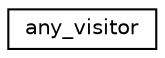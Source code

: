 digraph "Graphical Class Hierarchy"
{
 // LATEX_PDF_SIZE
  edge [fontname="Helvetica",fontsize="10",labelfontname="Helvetica",labelfontsize="10"];
  node [fontname="Helvetica",fontsize="10",shape=record];
  rankdir="LR";
  Node0 [label="any_visitor",height=0.2,width=0.4,color="black", fillcolor="white", style="filled",URL="$structany__visitor.html",tooltip="boost::any visitor helper"];
}
